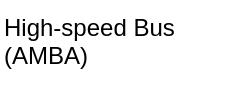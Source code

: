 <mxfile version="24.7.13">
  <diagram name="Page-1" id="7c7Gsr3EZ65wrOukpcMr">
    <mxGraphModel dx="667" dy="1625" grid="0" gridSize="10" guides="1" tooltips="1" connect="1" arrows="1" fold="1" page="0" pageScale="1" pageWidth="850" pageHeight="1100" math="0" shadow="0">
      <root>
        <mxCell id="0" />
        <mxCell id="1" parent="0" />
        <mxCell id="WEE4pHvyWrbr1R9gSWEm-2" value="&lt;div&gt;High-speed Bus&lt;/div&gt;&lt;div&gt;(AMBA)&lt;br&gt;&lt;/div&gt;" style="text;whiteSpace=wrap;html=1;" vertex="1" parent="1">
          <mxGeometry x="325" y="-587" width="118" height="51" as="geometry" />
        </mxCell>
      </root>
    </mxGraphModel>
  </diagram>
</mxfile>
